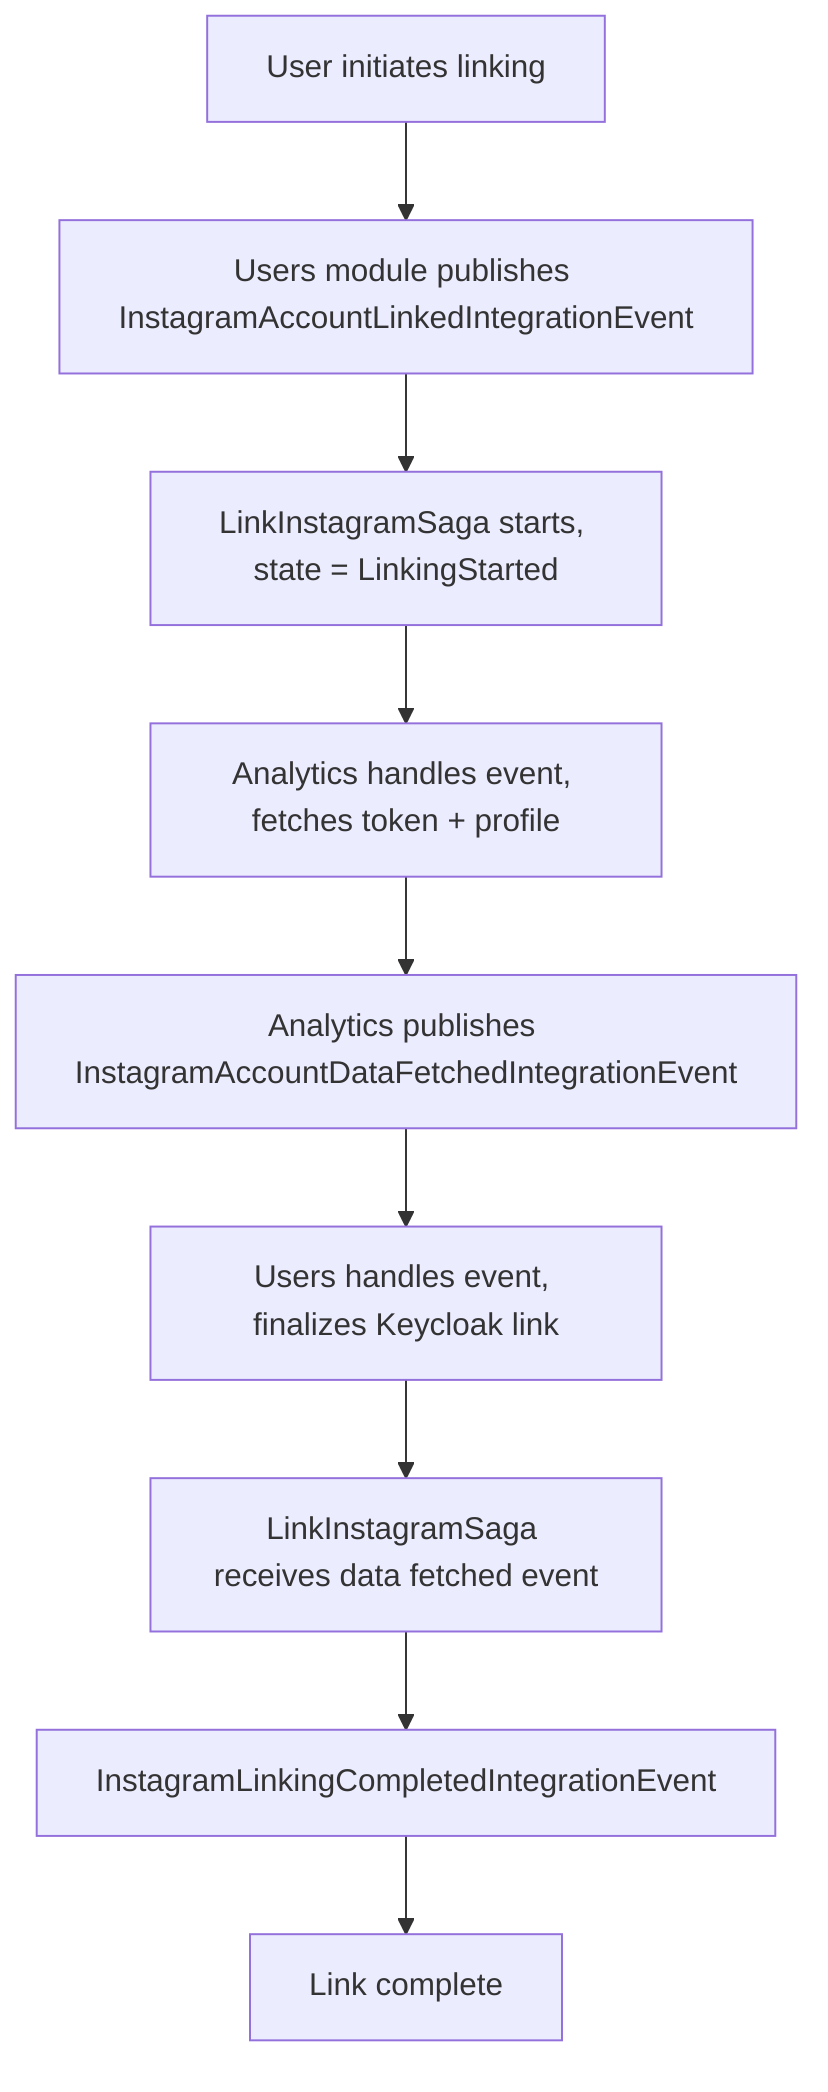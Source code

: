 graph TD
    U1[User initiates linking] --> E1[Users module publishes InstagramAccountLinkedIntegrationEvent]
    E1 --> S1[LinkInstagramSaga starts, state = LinkingStarted]
    S1 --> E2[Analytics handles event, fetches token + profile]
    E2 --> E3[Analytics publishes InstagramAccountDataFetchedIntegrationEvent]
    E3 --> H1[Users handles event, finalizes Keycloak link]
    H1 --> S2[LinkInstagramSaga receives data fetched event]
    S2 --> F1[InstagramLinkingCompletedIntegrationEvent]
    F1 --> Done[Link complete]